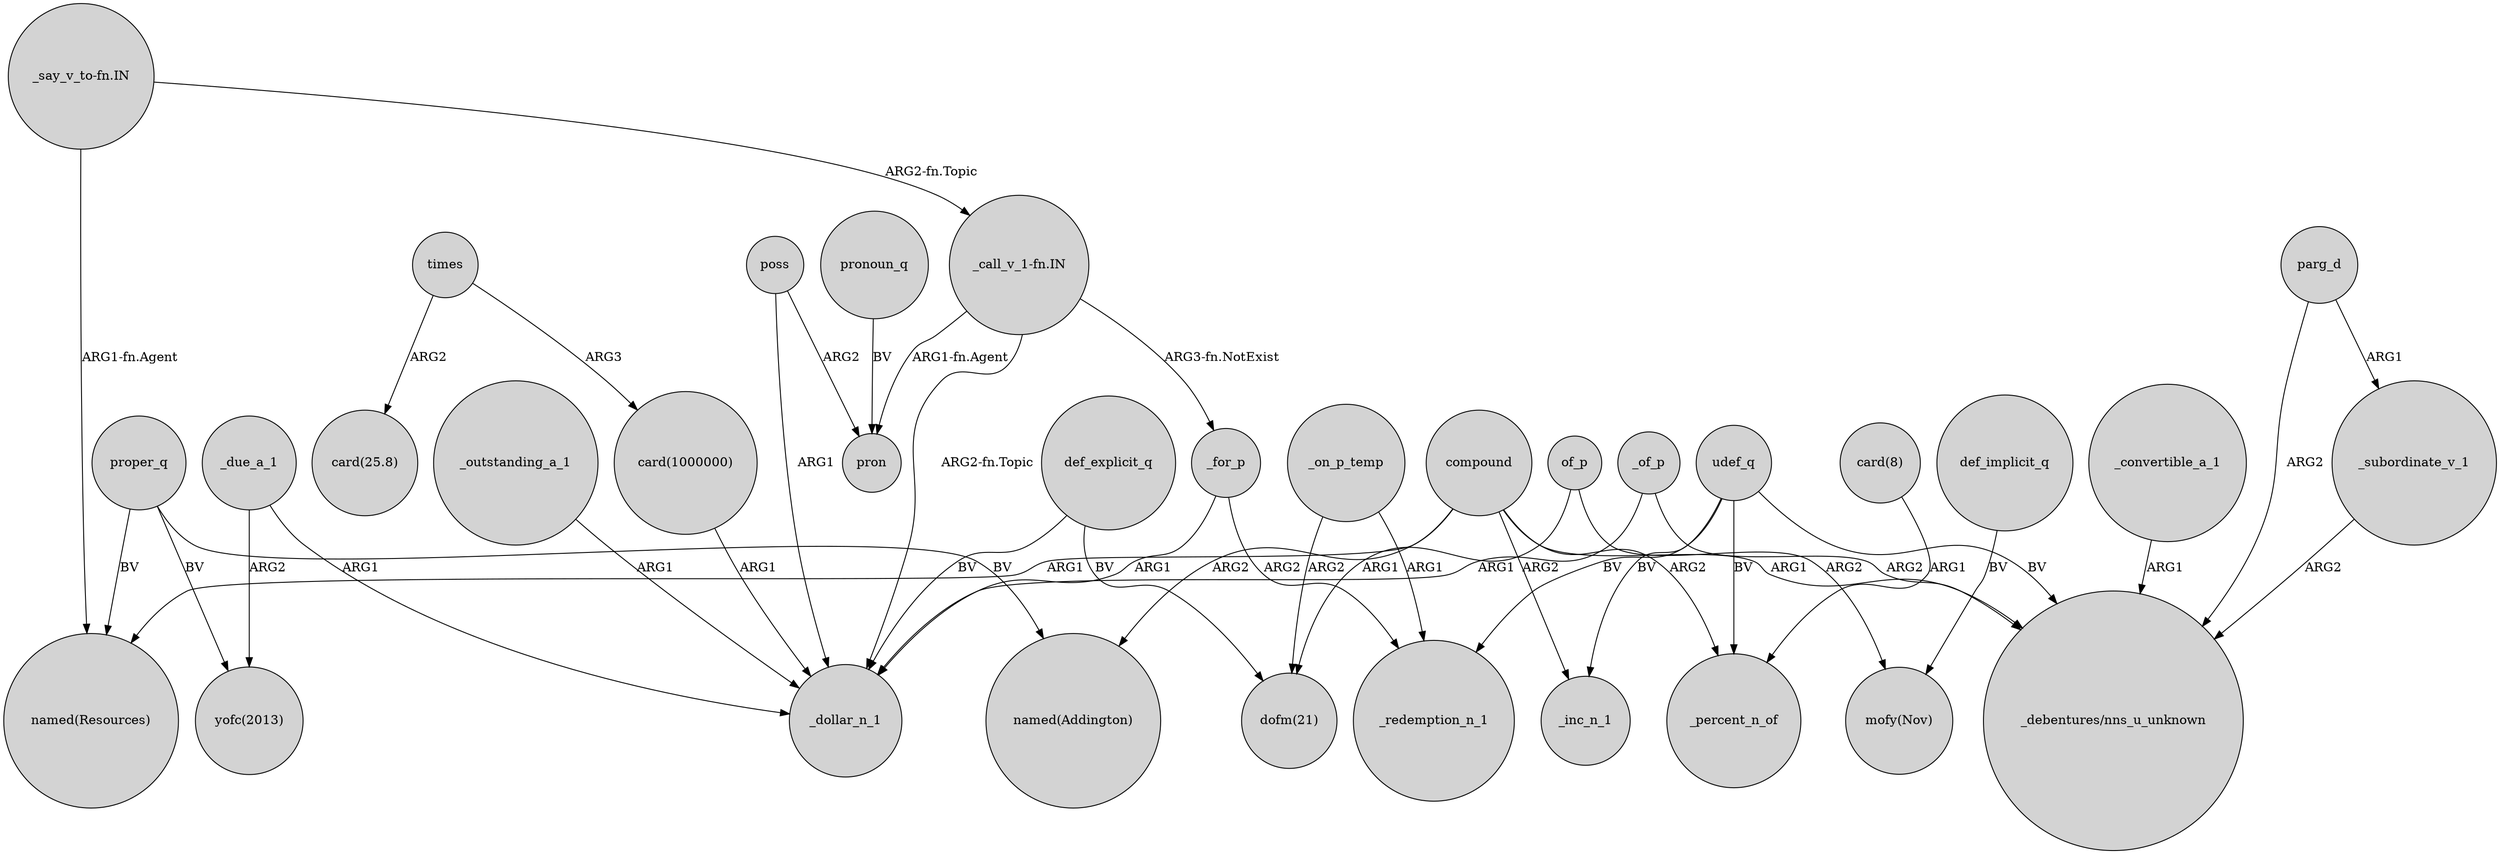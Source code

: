 digraph {
	node [shape=circle style=filled]
	compound -> "named(Resources)" [label=ARG1]
	"card(1000000)" -> _dollar_n_1 [label=ARG1]
	compound -> "named(Addington)" [label=ARG2]
	_on_p_temp -> "dofm(21)" [label=ARG2]
	udef_q -> _inc_n_1 [label=BV]
	proper_q -> "named(Resources)" [label=BV]
	"_call_v_1-fn.IN" -> _dollar_n_1 [label="ARG2-fn.Topic"]
	poss -> pron [label=ARG2]
	_of_p -> "_debentures/nns_u_unknown" [label=ARG2]
	_of_p -> _dollar_n_1 [label=ARG1]
	poss -> _dollar_n_1 [label=ARG1]
	"_call_v_1-fn.IN" -> _for_p [label="ARG3-fn.NotExist"]
	"_call_v_1-fn.IN" -> pron [label="ARG1-fn.Agent"]
	_due_a_1 -> _dollar_n_1 [label=ARG1]
	_outstanding_a_1 -> _dollar_n_1 [label=ARG1]
	parg_d -> "_debentures/nns_u_unknown" [label=ARG2]
	_for_p -> _redemption_n_1 [label=ARG2]
	compound -> "_debentures/nns_u_unknown" [label=ARG1]
	compound -> _percent_n_of [label=ARG2]
	pronoun_q -> pron [label=BV]
	times -> "card(25.8)" [label=ARG2]
	proper_q -> "yofc(2013)" [label=BV]
	times -> "card(1000000)" [label=ARG3]
	parg_d -> _subordinate_v_1 [label=ARG1]
	"_say_v_to-fn.IN" -> "named(Resources)" [label="ARG1-fn.Agent"]
	def_explicit_q -> "dofm(21)" [label=BV]
	_for_p -> _dollar_n_1 [label=ARG1]
	udef_q -> _redemption_n_1 [label=BV]
	udef_q -> "_debentures/nns_u_unknown" [label=BV]
	_due_a_1 -> "yofc(2013)" [label=ARG2]
	proper_q -> "named(Addington)" [label=BV]
	"_say_v_to-fn.IN" -> "_call_v_1-fn.IN" [label="ARG2-fn.Topic"]
	"card(8)" -> _percent_n_of [label=ARG1]
	of_p -> "mofy(Nov)" [label=ARG2]
	def_implicit_q -> "mofy(Nov)" [label=BV]
	def_explicit_q -> _dollar_n_1 [label=BV]
	udef_q -> _percent_n_of [label=BV]
	_on_p_temp -> _redemption_n_1 [label=ARG1]
	_convertible_a_1 -> "_debentures/nns_u_unknown" [label=ARG1]
	compound -> _inc_n_1 [label=ARG2]
	of_p -> "dofm(21)" [label=ARG1]
	_subordinate_v_1 -> "_debentures/nns_u_unknown" [label=ARG2]
}
